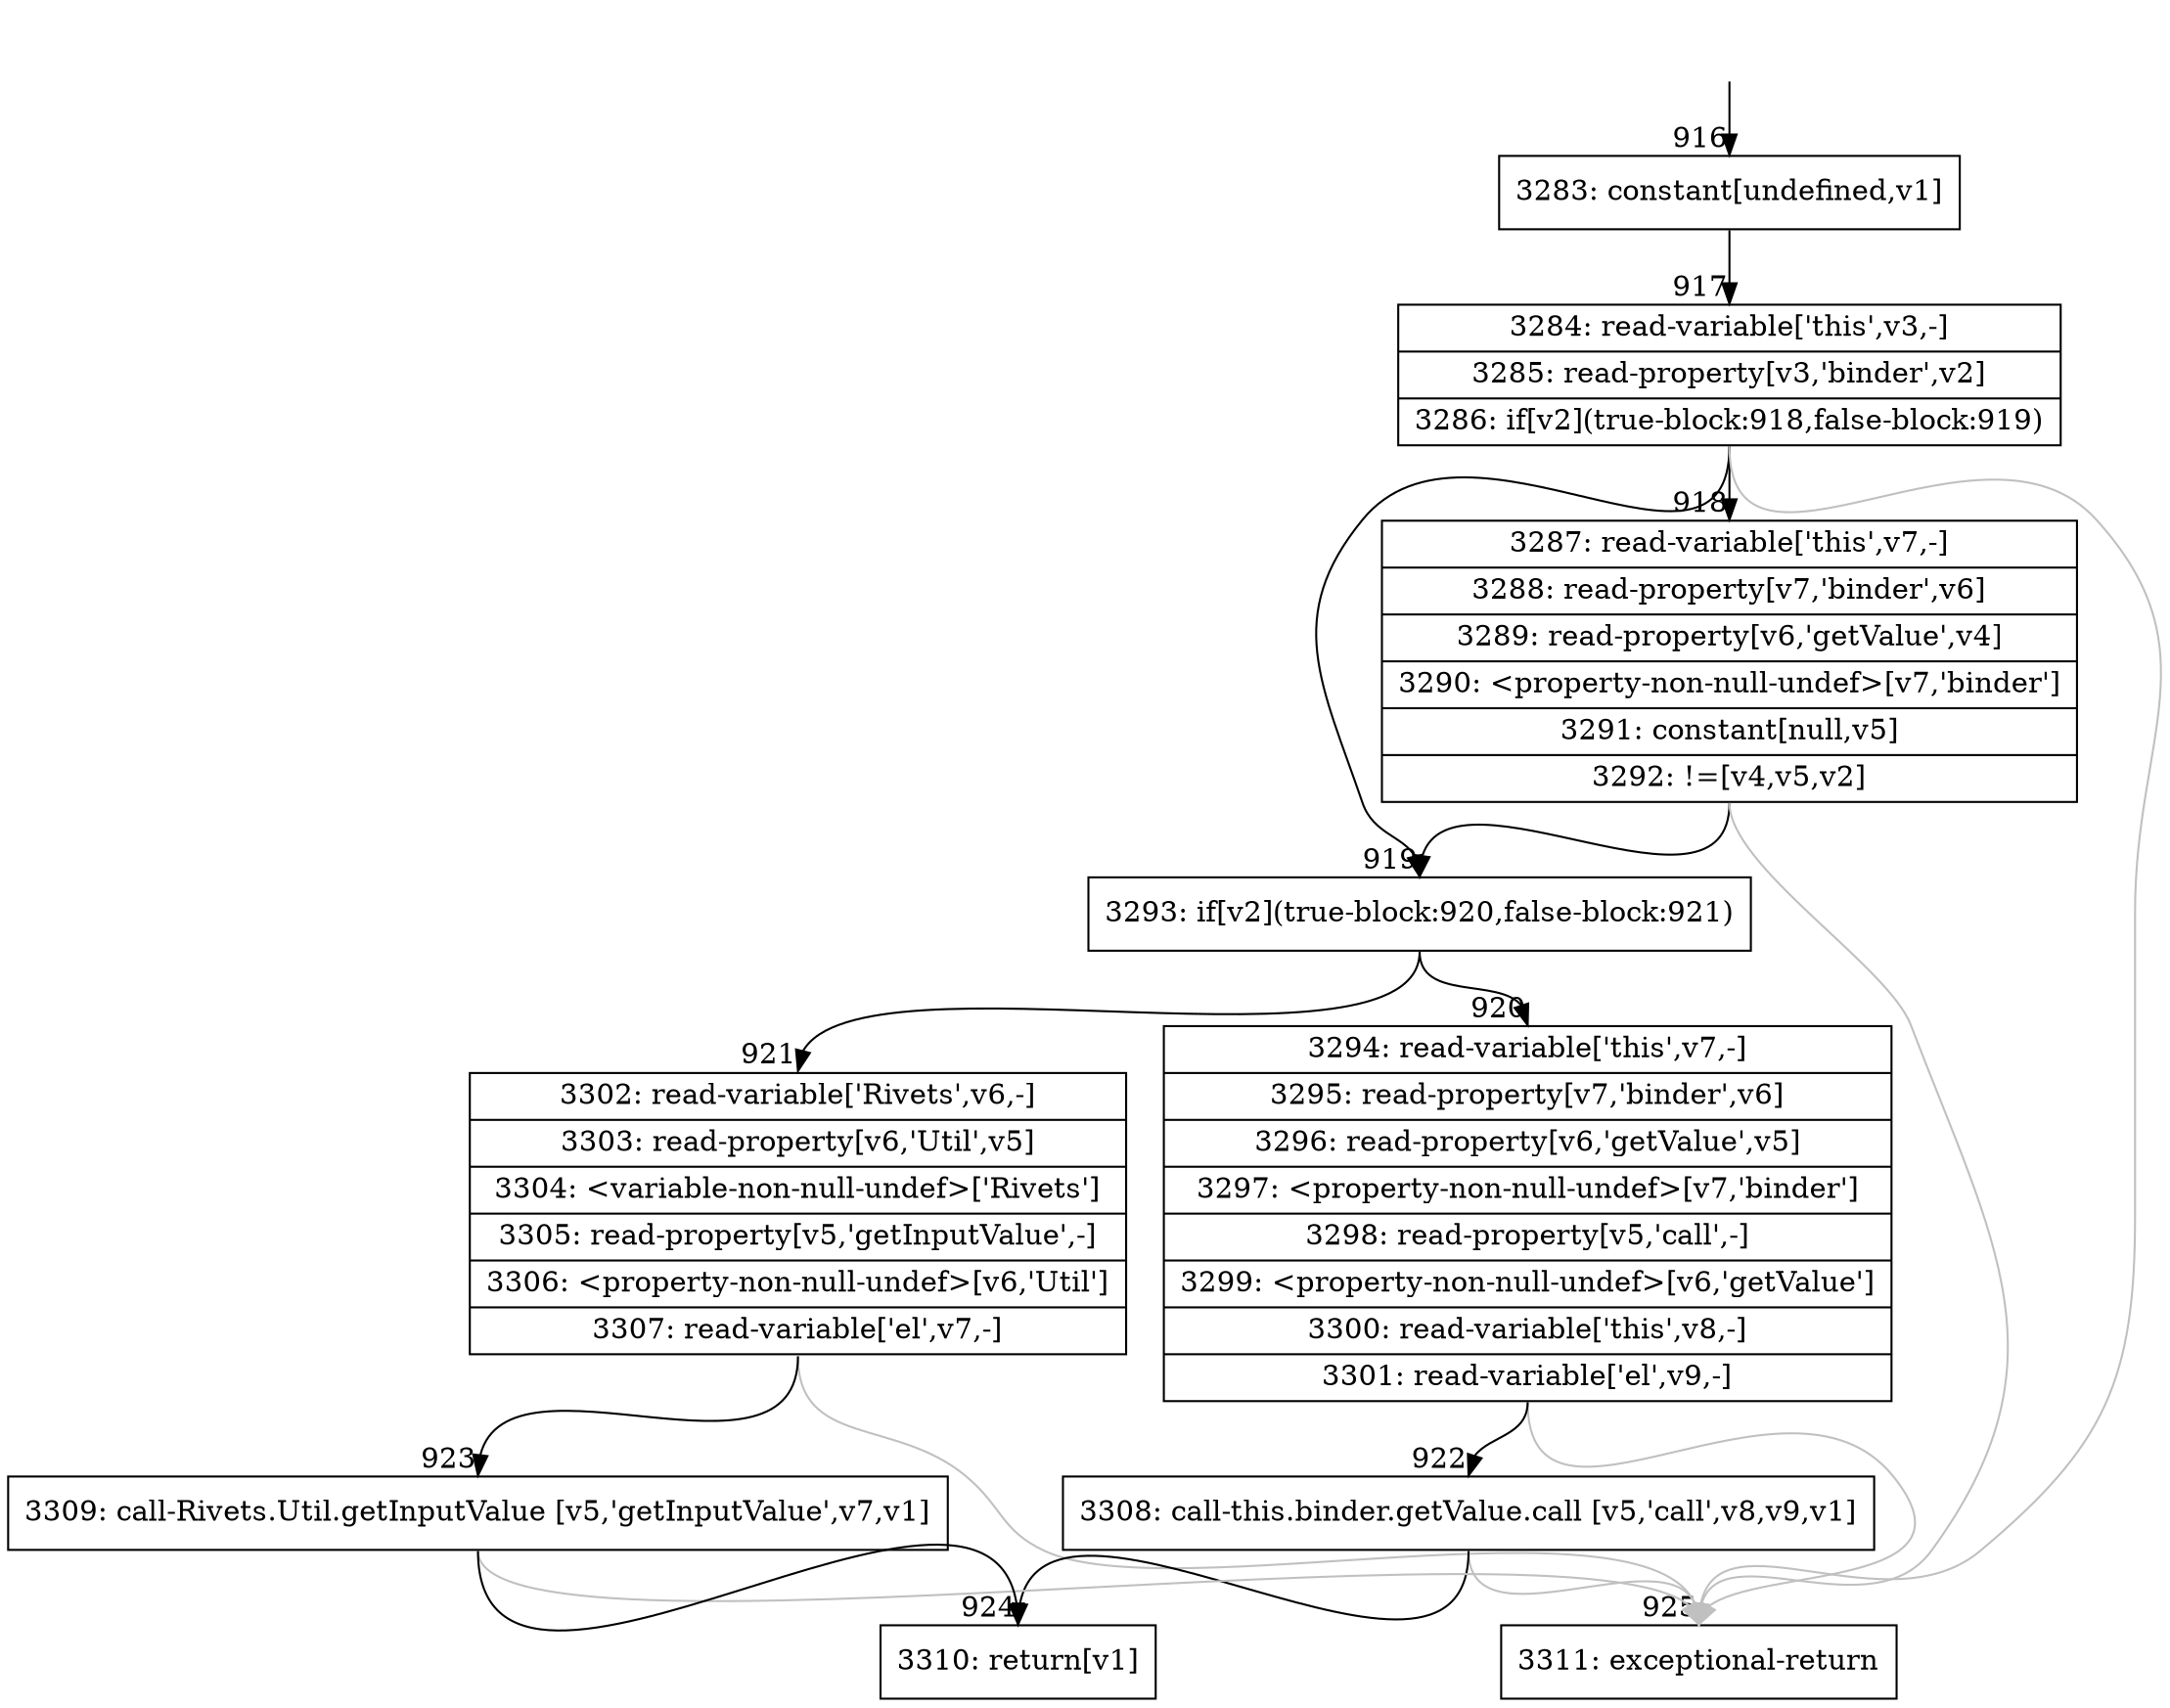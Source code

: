 digraph {
rankdir="TD"
BB_entry63[shape=none,label=""];
BB_entry63 -> BB916 [tailport=s, headport=n, headlabel="    916"]
BB916 [shape=record label="{3283: constant[undefined,v1]}" ] 
BB916 -> BB917 [tailport=s, headport=n, headlabel="      917"]
BB917 [shape=record label="{3284: read-variable['this',v3,-]|3285: read-property[v3,'binder',v2]|3286: if[v2](true-block:918,false-block:919)}" ] 
BB917 -> BB919 [tailport=s, headport=n, headlabel="      919"]
BB917 -> BB918 [tailport=s, headport=n, headlabel="      918"]
BB917 -> BB925 [tailport=s, headport=n, color=gray, headlabel="      925"]
BB918 [shape=record label="{3287: read-variable['this',v7,-]|3288: read-property[v7,'binder',v6]|3289: read-property[v6,'getValue',v4]|3290: \<property-non-null-undef\>[v7,'binder']|3291: constant[null,v5]|3292: !=[v4,v5,v2]}" ] 
BB918 -> BB919 [tailport=s, headport=n]
BB918 -> BB925 [tailport=s, headport=n, color=gray]
BB919 [shape=record label="{3293: if[v2](true-block:920,false-block:921)}" ] 
BB919 -> BB920 [tailport=s, headport=n, headlabel="      920"]
BB919 -> BB921 [tailport=s, headport=n, headlabel="      921"]
BB920 [shape=record label="{3294: read-variable['this',v7,-]|3295: read-property[v7,'binder',v6]|3296: read-property[v6,'getValue',v5]|3297: \<property-non-null-undef\>[v7,'binder']|3298: read-property[v5,'call',-]|3299: \<property-non-null-undef\>[v6,'getValue']|3300: read-variable['this',v8,-]|3301: read-variable['el',v9,-]}" ] 
BB920 -> BB922 [tailport=s, headport=n, headlabel="      922"]
BB920 -> BB925 [tailport=s, headport=n, color=gray]
BB921 [shape=record label="{3302: read-variable['Rivets',v6,-]|3303: read-property[v6,'Util',v5]|3304: \<variable-non-null-undef\>['Rivets']|3305: read-property[v5,'getInputValue',-]|3306: \<property-non-null-undef\>[v6,'Util']|3307: read-variable['el',v7,-]}" ] 
BB921 -> BB923 [tailport=s, headport=n, headlabel="      923"]
BB921 -> BB925 [tailport=s, headport=n, color=gray]
BB922 [shape=record label="{3308: call-this.binder.getValue.call [v5,'call',v8,v9,v1]}" ] 
BB922 -> BB924 [tailport=s, headport=n, headlabel="      924"]
BB922 -> BB925 [tailport=s, headport=n, color=gray]
BB923 [shape=record label="{3309: call-Rivets.Util.getInputValue [v5,'getInputValue',v7,v1]}" ] 
BB923 -> BB924 [tailport=s, headport=n]
BB923 -> BB925 [tailport=s, headport=n, color=gray]
BB924 [shape=record label="{3310: return[v1]}" ] 
BB925 [shape=record label="{3311: exceptional-return}" ] 
//#$~ 741
}
